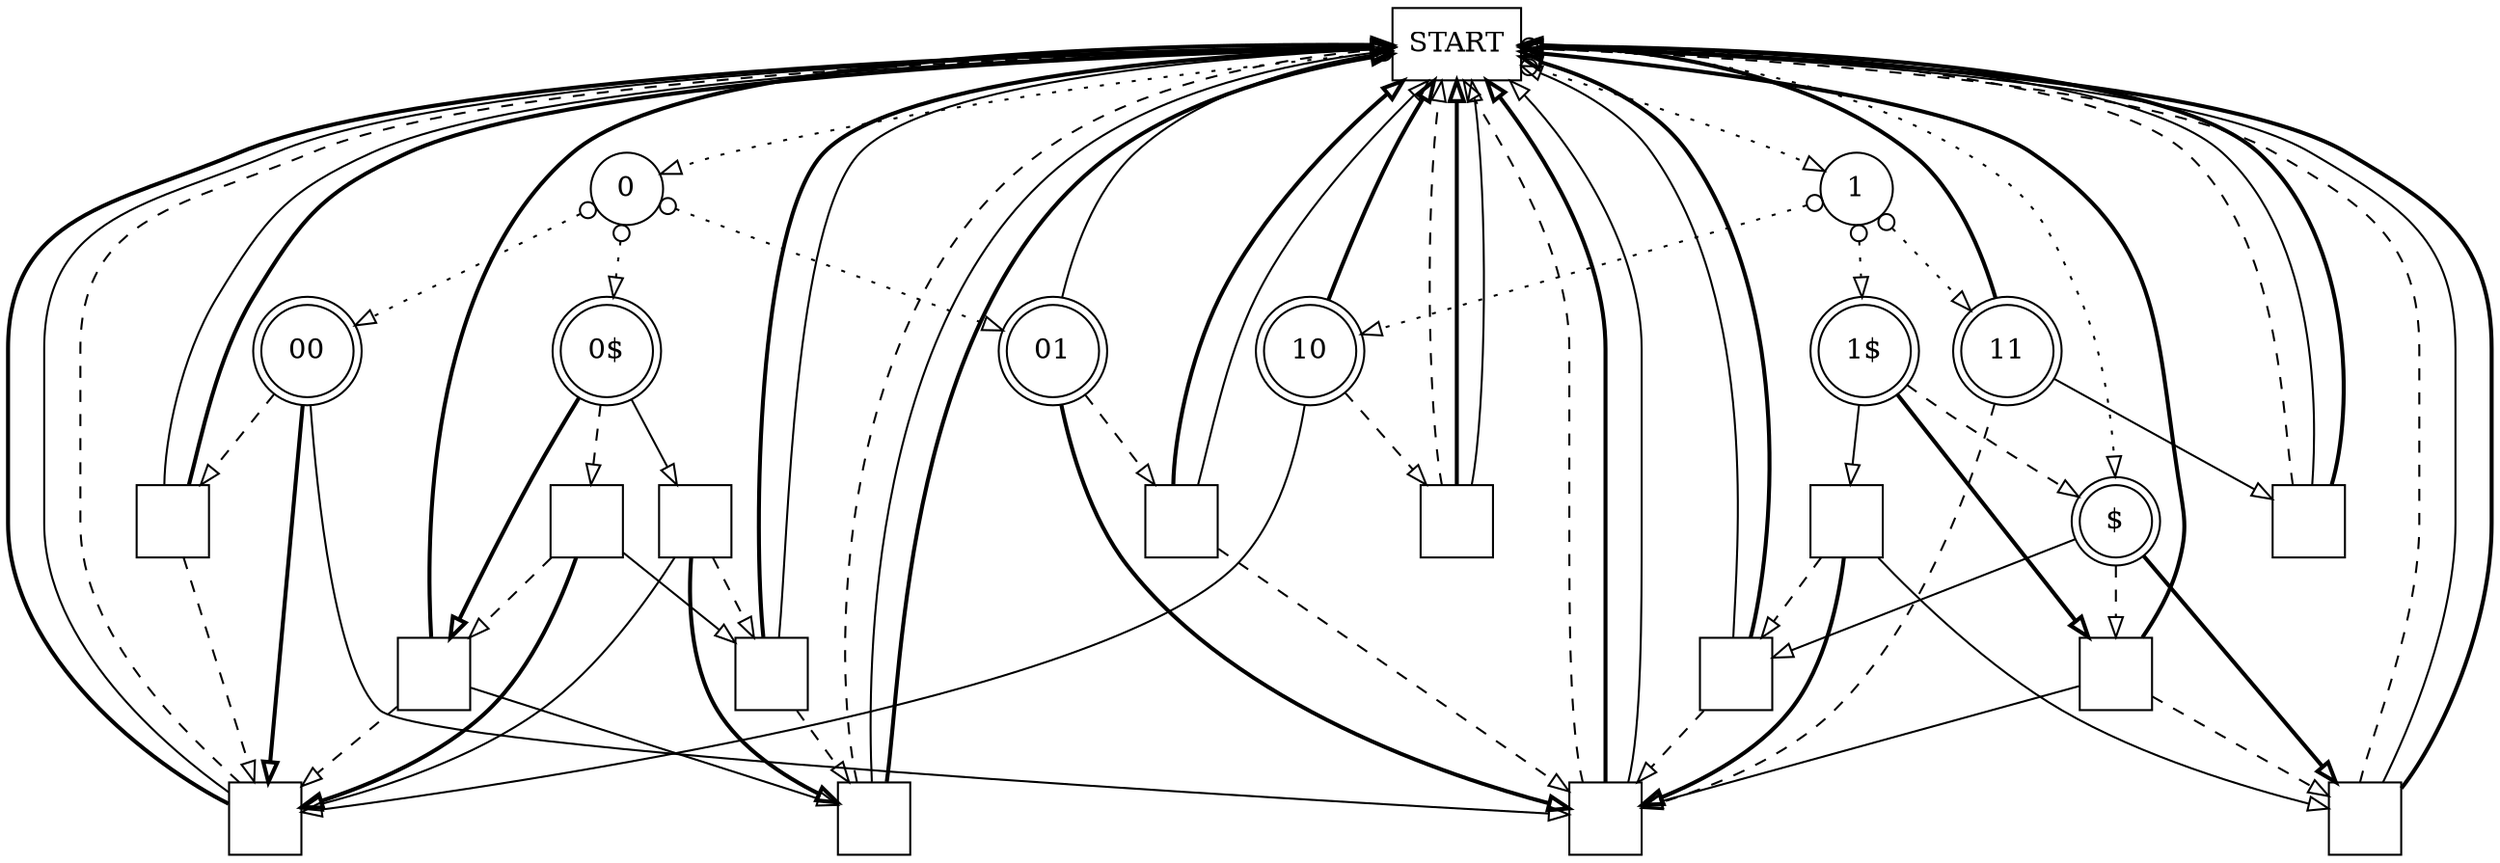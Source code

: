 digraph G {
 S [style=solid;shape=box;label="START"];
 P0 [style=solid;shape=circle;label="0"];
 P1 [style=solid;shape=circle;label="1"];
 Wx [style=solid;shape=doublecircle;label="$"];
 W00 [style=solid;shape=doublecircle;label="00"];
 W01 [style=solid;shape=doublecircle;label="01"];
 W0x [style=solid;shape=doublecircle;label="0$"];
 W10 [style=solid;shape=doublecircle;label="10"];
 W11 [style=solid;shape=doublecircle;label="11"];
 W1x [style=solid;shape=doublecircle;label="1$"];
 C1 [style=solid;shape=square;label=""];
 C2 [style=solid;shape=square;label=""];
 C3 [style=solid;shape=square;label=""];
 C4 [style=solid;shape=square;label=""];
 C5 [style=solid;shape=square;label=""];
 C6 [style=solid;shape=square;label=""];
 C7 [style=solid;shape=square;label=""];
 C8 [style=solid;shape=square;label=""];
 C9 [style=solid;shape=square;label=""];
 C10 [style=solid;shape=square;label=""];
 C11 [style=solid;shape=square;label=""];
 C12 [style=solid;shape=square;label=""];
 C13 [style=solid;shape=square;label=""];
 C14 [style=solid;shape=square;label=""];
 C15 [style=solid;shape=square;label=""];
 S -> Wx [style=dotted;dir=both;arrowtail=odot;arrowhead=empty;];
 S -> P0 [style=dotted;dir=both;arrowtail=odot;arrowhead=empty;];
 S -> P1 [style=dotted;dir=both;arrowtail=odot;arrowhead=empty;];
 P0 -> W0x [style=dotted;dir=both;arrowtail=odot;arrowhead=empty;];
 P0 -> W01 [style=dotted;dir=both;arrowtail=odot;arrowhead=empty;];
 P0 -> W00 [style=dotted;dir=both;arrowtail=odot;arrowhead=empty;];
 P1 -> W1x [style=dotted;dir=both;arrowtail=odot;arrowhead=empty;];
 P1 -> W11 [style=dotted;dir=both;arrowtail=odot;arrowhead=empty;];
 P1 -> W10 [style=dotted;dir=both;arrowtail=odot;arrowhead=empty;];
 Wx -> C7 [style=bold;arrowhead=empty;];
 Wx -> C5 [style=dashed;arrowhead=empty;];
 Wx -> C6 [style=solid;arrowhead=empty;];
 W00 -> C9 [style=solid;arrowhead=empty;];
 W00 -> C8 [style=dashed;arrowhead=empty;];
 W00 -> C10 [style=bold;arrowhead=empty;];
 W01 -> C11 [style=dashed;arrowhead=empty;];
 W01 -> S [style=solid;arrowhead=empty;];
 W01 -> C9 [style=bold;arrowhead=empty;];
 W0x -> C3 [style=bold;arrowhead=empty;];
 W0x -> C1 [style=dashed;arrowhead=empty;];
 W0x -> C2 [style=solid;arrowhead=empty;];
 W10 -> C12 [style=dashed;arrowhead=empty;];
 W10 -> C10 [style=solid;arrowhead=empty;];
 W10 -> S [style=bold;arrowhead=empty;];
 W11 -> S [style=bold;arrowhead=empty;];
 W11 -> C13 [style=solid;arrowhead=empty;];
 W11 -> C9 [style=dashed;arrowhead=empty;];
 W1x -> C4 [style=solid;arrowhead=empty;];
 W1x -> Wx [style=dashed;arrowhead=empty;];
 W1x -> C5 [style=bold;arrowhead=empty;];
 C1 -> C14 [style=solid;arrowhead=empty;];
 C1 -> C3 [style=dashed;arrowhead=empty;];
 C1 -> C10 [style=bold;arrowhead=empty;];
 C2 -> C15 [style=bold;arrowhead=empty;];
 C2 -> C10 [style=solid;arrowhead=empty;];
 C2 -> C14 [style=dashed;arrowhead=empty;];
 C3 -> C10 [style=dashed;arrowhead=empty;];
 C3 -> C15 [style=solid;arrowhead=empty;];
 C3 -> S [style=bold;arrowhead=empty;];
 C4 -> C7 [style=solid;arrowhead=empty;];
 C4 -> C6 [style=dashed;arrowhead=empty;];
 C4 -> C9 [style=bold;arrowhead=empty;];
 C5 -> S [style=bold;arrowhead=empty;];
 C5 -> C7 [style=dashed;arrowhead=empty;];
 C5 -> C9 [style=solid;arrowhead=empty;];
 C6 -> C9 [style=dashed;arrowhead=empty;];
 C6 -> S [style=solid;arrowhead=empty;];
 C6 -> S [style=bold;arrowhead=empty;];
 C7 -> S [style=dashed;arrowhead=empty;];
 C7 -> S [style=solid;arrowhead=empty;];
 C7 -> S [style=bold;arrowhead=empty;];
 C8 -> S [style=solid;arrowhead=empty;];
 C8 -> C10 [style=dashed;arrowhead=empty;];
 C8 -> S [style=bold;arrowhead=empty;];
 C9 -> S [style=dashed;arrowhead=empty;];
 C9 -> S [style=bold;arrowhead=empty;];
 C9 -> S [style=solid;arrowhead=empty;];
 C10 -> S [style=bold;arrowhead=empty;];
 C10 -> S [style=solid;arrowhead=empty;];
 C10 -> S [style=dashed;arrowhead=empty;];
 C11 -> C9 [style=dashed;arrowhead=empty;];
 C11 -> S [style=bold;arrowhead=empty;];
 C11 -> S [style=solid;arrowhead=empty;];
 C12 -> S [style=dashed;arrowhead=empty;];
 C12 -> S [style=bold;arrowhead=empty;];
 C12 -> S [style=solid;arrowhead=empty;];
 C13 -> S [style=dashed;arrowhead=empty;];
 C13 -> S [style=solid;arrowhead=empty;];
 C13 -> S [style=bold;arrowhead=empty;];
 C14 -> S [style=bold;arrowhead=empty;];
 C14 -> S [style=solid;arrowhead=empty;];
 C14 -> C15 [style=dashed;arrowhead=empty;];
 C15 -> S [style=dashed;arrowhead=empty;];
 C15 -> S [style=solid;arrowhead=empty;];
 C15 -> S [style=bold;arrowhead=empty;];
}
